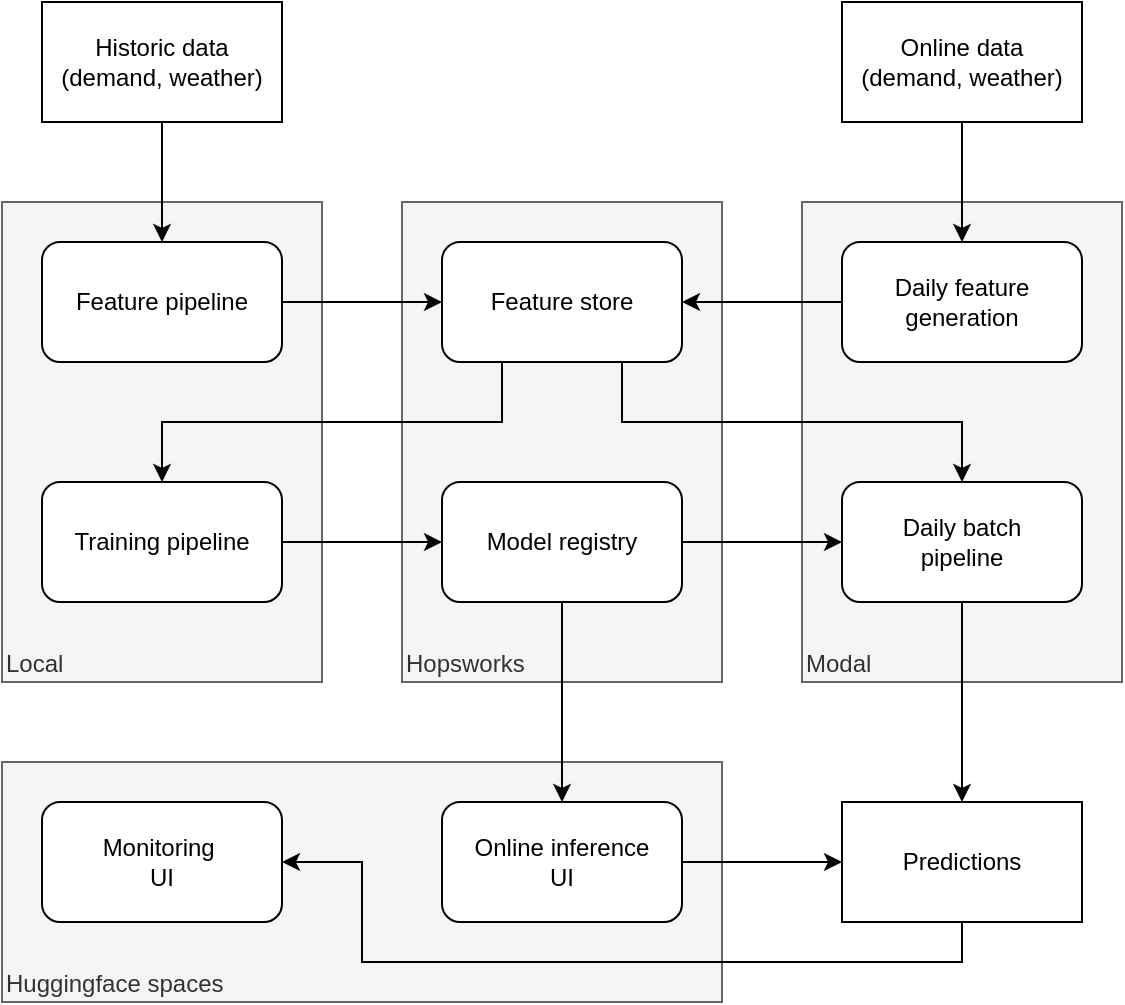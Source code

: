 <mxfile version="20.5.1" type="device"><diagram id="uLO0tqQ8Dwx4mW_TmKbl" name="Page-1"><mxGraphModel dx="1616" dy="962" grid="1" gridSize="10" guides="1" tooltips="1" connect="1" arrows="1" fold="1" page="1" pageScale="1" pageWidth="850" pageHeight="1100" math="0" shadow="0"><root><mxCell id="0"/><mxCell id="1" parent="0"/><mxCell id="Ie_p2fdtAgDVvtSmJOZv-28" value="Huggingface spaces" style="rounded=0;whiteSpace=wrap;html=1;align=left;verticalAlign=bottom;fillColor=#f5f5f5;fontColor=#333333;strokeColor=#666666;" vertex="1" parent="1"><mxGeometry x="60" y="420" width="360" height="120" as="geometry"/></mxCell><mxCell id="Ie_p2fdtAgDVvtSmJOZv-22" value="Modal" style="rounded=0;whiteSpace=wrap;html=1;verticalAlign=bottom;align=left;fillColor=#f5f5f5;fontColor=#333333;strokeColor=#666666;" vertex="1" parent="1"><mxGeometry x="460" y="140" width="160" height="240" as="geometry"/></mxCell><mxCell id="Ie_p2fdtAgDVvtSmJOZv-12" value="Hopsworks" style="rounded=0;whiteSpace=wrap;html=1;verticalAlign=bottom;align=left;fillColor=#f5f5f5;fontColor=#333333;strokeColor=#666666;" vertex="1" parent="1"><mxGeometry x="260" y="140" width="160" height="240" as="geometry"/></mxCell><mxCell id="Ie_p2fdtAgDVvtSmJOZv-11" value="Local" style="rounded=0;whiteSpace=wrap;html=1;verticalAlign=bottom;align=left;fillColor=#f5f5f5;fontColor=#333333;strokeColor=#666666;" vertex="1" parent="1"><mxGeometry x="60" y="140" width="160" height="240" as="geometry"/></mxCell><mxCell id="Ie_p2fdtAgDVvtSmJOZv-7" style="edgeStyle=orthogonalEdgeStyle;rounded=0;orthogonalLoop=1;jettySize=auto;html=1;exitX=1;exitY=0.5;exitDx=0;exitDy=0;" edge="1" parent="1" source="Ie_p2fdtAgDVvtSmJOZv-2" target="Ie_p2fdtAgDVvtSmJOZv-6"><mxGeometry relative="1" as="geometry"/></mxCell><mxCell id="Ie_p2fdtAgDVvtSmJOZv-2" value="Feature pipeline" style="rounded=1;whiteSpace=wrap;html=1;" vertex="1" parent="1"><mxGeometry x="80" y="160" width="120" height="60" as="geometry"/></mxCell><mxCell id="Ie_p2fdtAgDVvtSmJOZv-10" style="edgeStyle=orthogonalEdgeStyle;rounded=0;orthogonalLoop=1;jettySize=auto;html=1;exitX=1;exitY=0.5;exitDx=0;exitDy=0;entryX=0;entryY=0.5;entryDx=0;entryDy=0;" edge="1" parent="1" source="Ie_p2fdtAgDVvtSmJOZv-3" target="Ie_p2fdtAgDVvtSmJOZv-9"><mxGeometry relative="1" as="geometry"/></mxCell><mxCell id="Ie_p2fdtAgDVvtSmJOZv-3" value="Training pipeline" style="rounded=1;whiteSpace=wrap;html=1;" vertex="1" parent="1"><mxGeometry x="80" y="280" width="120" height="60" as="geometry"/></mxCell><mxCell id="Ie_p2fdtAgDVvtSmJOZv-5" style="edgeStyle=orthogonalEdgeStyle;rounded=0;orthogonalLoop=1;jettySize=auto;html=1;exitX=0.5;exitY=1;exitDx=0;exitDy=0;entryX=0.5;entryY=0;entryDx=0;entryDy=0;" edge="1" parent="1" source="Ie_p2fdtAgDVvtSmJOZv-4" target="Ie_p2fdtAgDVvtSmJOZv-2"><mxGeometry relative="1" as="geometry"/></mxCell><mxCell id="Ie_p2fdtAgDVvtSmJOZv-4" value="Historic data&lt;br&gt;(demand, weather)" style="rounded=0;whiteSpace=wrap;html=1;" vertex="1" parent="1"><mxGeometry x="80" y="40" width="120" height="60" as="geometry"/></mxCell><mxCell id="Ie_p2fdtAgDVvtSmJOZv-8" style="edgeStyle=orthogonalEdgeStyle;rounded=0;orthogonalLoop=1;jettySize=auto;html=1;exitX=0.25;exitY=1;exitDx=0;exitDy=0;entryX=0.5;entryY=0;entryDx=0;entryDy=0;" edge="1" parent="1" source="Ie_p2fdtAgDVvtSmJOZv-6" target="Ie_p2fdtAgDVvtSmJOZv-3"><mxGeometry relative="1" as="geometry"/></mxCell><mxCell id="Ie_p2fdtAgDVvtSmJOZv-15" style="edgeStyle=orthogonalEdgeStyle;rounded=0;orthogonalLoop=1;jettySize=auto;html=1;exitX=0.75;exitY=1;exitDx=0;exitDy=0;entryX=0.5;entryY=0;entryDx=0;entryDy=0;" edge="1" parent="1" source="Ie_p2fdtAgDVvtSmJOZv-6" target="Ie_p2fdtAgDVvtSmJOZv-13"><mxGeometry relative="1" as="geometry"><Array as="points"><mxPoint x="370" y="250"/><mxPoint x="540" y="250"/></Array></mxGeometry></mxCell><mxCell id="Ie_p2fdtAgDVvtSmJOZv-6" value="Feature store" style="rounded=1;whiteSpace=wrap;html=1;" vertex="1" parent="1"><mxGeometry x="280" y="160" width="120" height="60" as="geometry"/></mxCell><mxCell id="Ie_p2fdtAgDVvtSmJOZv-14" style="edgeStyle=orthogonalEdgeStyle;rounded=0;orthogonalLoop=1;jettySize=auto;html=1;exitX=1;exitY=0.5;exitDx=0;exitDy=0;" edge="1" parent="1" source="Ie_p2fdtAgDVvtSmJOZv-9" target="Ie_p2fdtAgDVvtSmJOZv-13"><mxGeometry relative="1" as="geometry"/></mxCell><mxCell id="Ie_p2fdtAgDVvtSmJOZv-25" style="edgeStyle=orthogonalEdgeStyle;rounded=0;orthogonalLoop=1;jettySize=auto;html=1;exitX=0.5;exitY=1;exitDx=0;exitDy=0;" edge="1" parent="1" source="Ie_p2fdtAgDVvtSmJOZv-9" target="Ie_p2fdtAgDVvtSmJOZv-24"><mxGeometry relative="1" as="geometry"/></mxCell><mxCell id="Ie_p2fdtAgDVvtSmJOZv-9" value="Model registry" style="rounded=1;whiteSpace=wrap;html=1;" vertex="1" parent="1"><mxGeometry x="280" y="280" width="120" height="60" as="geometry"/></mxCell><mxCell id="Ie_p2fdtAgDVvtSmJOZv-17" style="edgeStyle=orthogonalEdgeStyle;rounded=0;orthogonalLoop=1;jettySize=auto;html=1;exitX=0.5;exitY=1;exitDx=0;exitDy=0;entryX=0.5;entryY=0;entryDx=0;entryDy=0;" edge="1" parent="1" source="Ie_p2fdtAgDVvtSmJOZv-13" target="Ie_p2fdtAgDVvtSmJOZv-16"><mxGeometry relative="1" as="geometry"/></mxCell><mxCell id="Ie_p2fdtAgDVvtSmJOZv-13" value="Daily batch&lt;br&gt;pipeline" style="rounded=1;whiteSpace=wrap;html=1;" vertex="1" parent="1"><mxGeometry x="480" y="280" width="120" height="60" as="geometry"/></mxCell><mxCell id="Ie_p2fdtAgDVvtSmJOZv-29" style="edgeStyle=orthogonalEdgeStyle;rounded=0;orthogonalLoop=1;jettySize=auto;html=1;exitX=0.5;exitY=1;exitDx=0;exitDy=0;" edge="1" parent="1" source="Ie_p2fdtAgDVvtSmJOZv-16" target="Ie_p2fdtAgDVvtSmJOZv-27"><mxGeometry relative="1" as="geometry"><Array as="points"><mxPoint x="540" y="520"/><mxPoint x="240" y="520"/><mxPoint x="240" y="470"/></Array></mxGeometry></mxCell><mxCell id="Ie_p2fdtAgDVvtSmJOZv-16" value="Predictions" style="rounded=0;whiteSpace=wrap;html=1;" vertex="1" parent="1"><mxGeometry x="480" y="440" width="120" height="60" as="geometry"/></mxCell><mxCell id="Ie_p2fdtAgDVvtSmJOZv-19" style="edgeStyle=orthogonalEdgeStyle;rounded=0;orthogonalLoop=1;jettySize=auto;html=1;exitX=0;exitY=0.5;exitDx=0;exitDy=0;entryX=1;entryY=0.5;entryDx=0;entryDy=0;" edge="1" parent="1" source="Ie_p2fdtAgDVvtSmJOZv-18" target="Ie_p2fdtAgDVvtSmJOZv-6"><mxGeometry relative="1" as="geometry"/></mxCell><mxCell id="Ie_p2fdtAgDVvtSmJOZv-18" value="Daily feature&lt;br&gt;generation" style="rounded=1;whiteSpace=wrap;html=1;" vertex="1" parent="1"><mxGeometry x="480" y="160" width="120" height="60" as="geometry"/></mxCell><mxCell id="Ie_p2fdtAgDVvtSmJOZv-21" style="edgeStyle=orthogonalEdgeStyle;rounded=0;orthogonalLoop=1;jettySize=auto;html=1;exitX=0.5;exitY=1;exitDx=0;exitDy=0;entryX=0.5;entryY=0;entryDx=0;entryDy=0;" edge="1" parent="1" source="Ie_p2fdtAgDVvtSmJOZv-20" target="Ie_p2fdtAgDVvtSmJOZv-18"><mxGeometry relative="1" as="geometry"/></mxCell><mxCell id="Ie_p2fdtAgDVvtSmJOZv-20" value="Online data&lt;br&gt;(demand, weather)" style="rounded=0;whiteSpace=wrap;html=1;" vertex="1" parent="1"><mxGeometry x="480" y="40" width="120" height="60" as="geometry"/></mxCell><mxCell id="Ie_p2fdtAgDVvtSmJOZv-26" style="edgeStyle=orthogonalEdgeStyle;rounded=0;orthogonalLoop=1;jettySize=auto;html=1;exitX=1;exitY=0.5;exitDx=0;exitDy=0;entryX=0;entryY=0.5;entryDx=0;entryDy=0;" edge="1" parent="1" source="Ie_p2fdtAgDVvtSmJOZv-24" target="Ie_p2fdtAgDVvtSmJOZv-16"><mxGeometry relative="1" as="geometry"/></mxCell><mxCell id="Ie_p2fdtAgDVvtSmJOZv-24" value="Online inference&lt;br&gt;UI" style="rounded=1;whiteSpace=wrap;html=1;" vertex="1" parent="1"><mxGeometry x="280" y="440" width="120" height="60" as="geometry"/></mxCell><mxCell id="Ie_p2fdtAgDVvtSmJOZv-27" value="Monitoring&amp;nbsp;&lt;br&gt;UI" style="rounded=1;whiteSpace=wrap;html=1;" vertex="1" parent="1"><mxGeometry x="80" y="440" width="120" height="60" as="geometry"/></mxCell></root></mxGraphModel></diagram></mxfile>